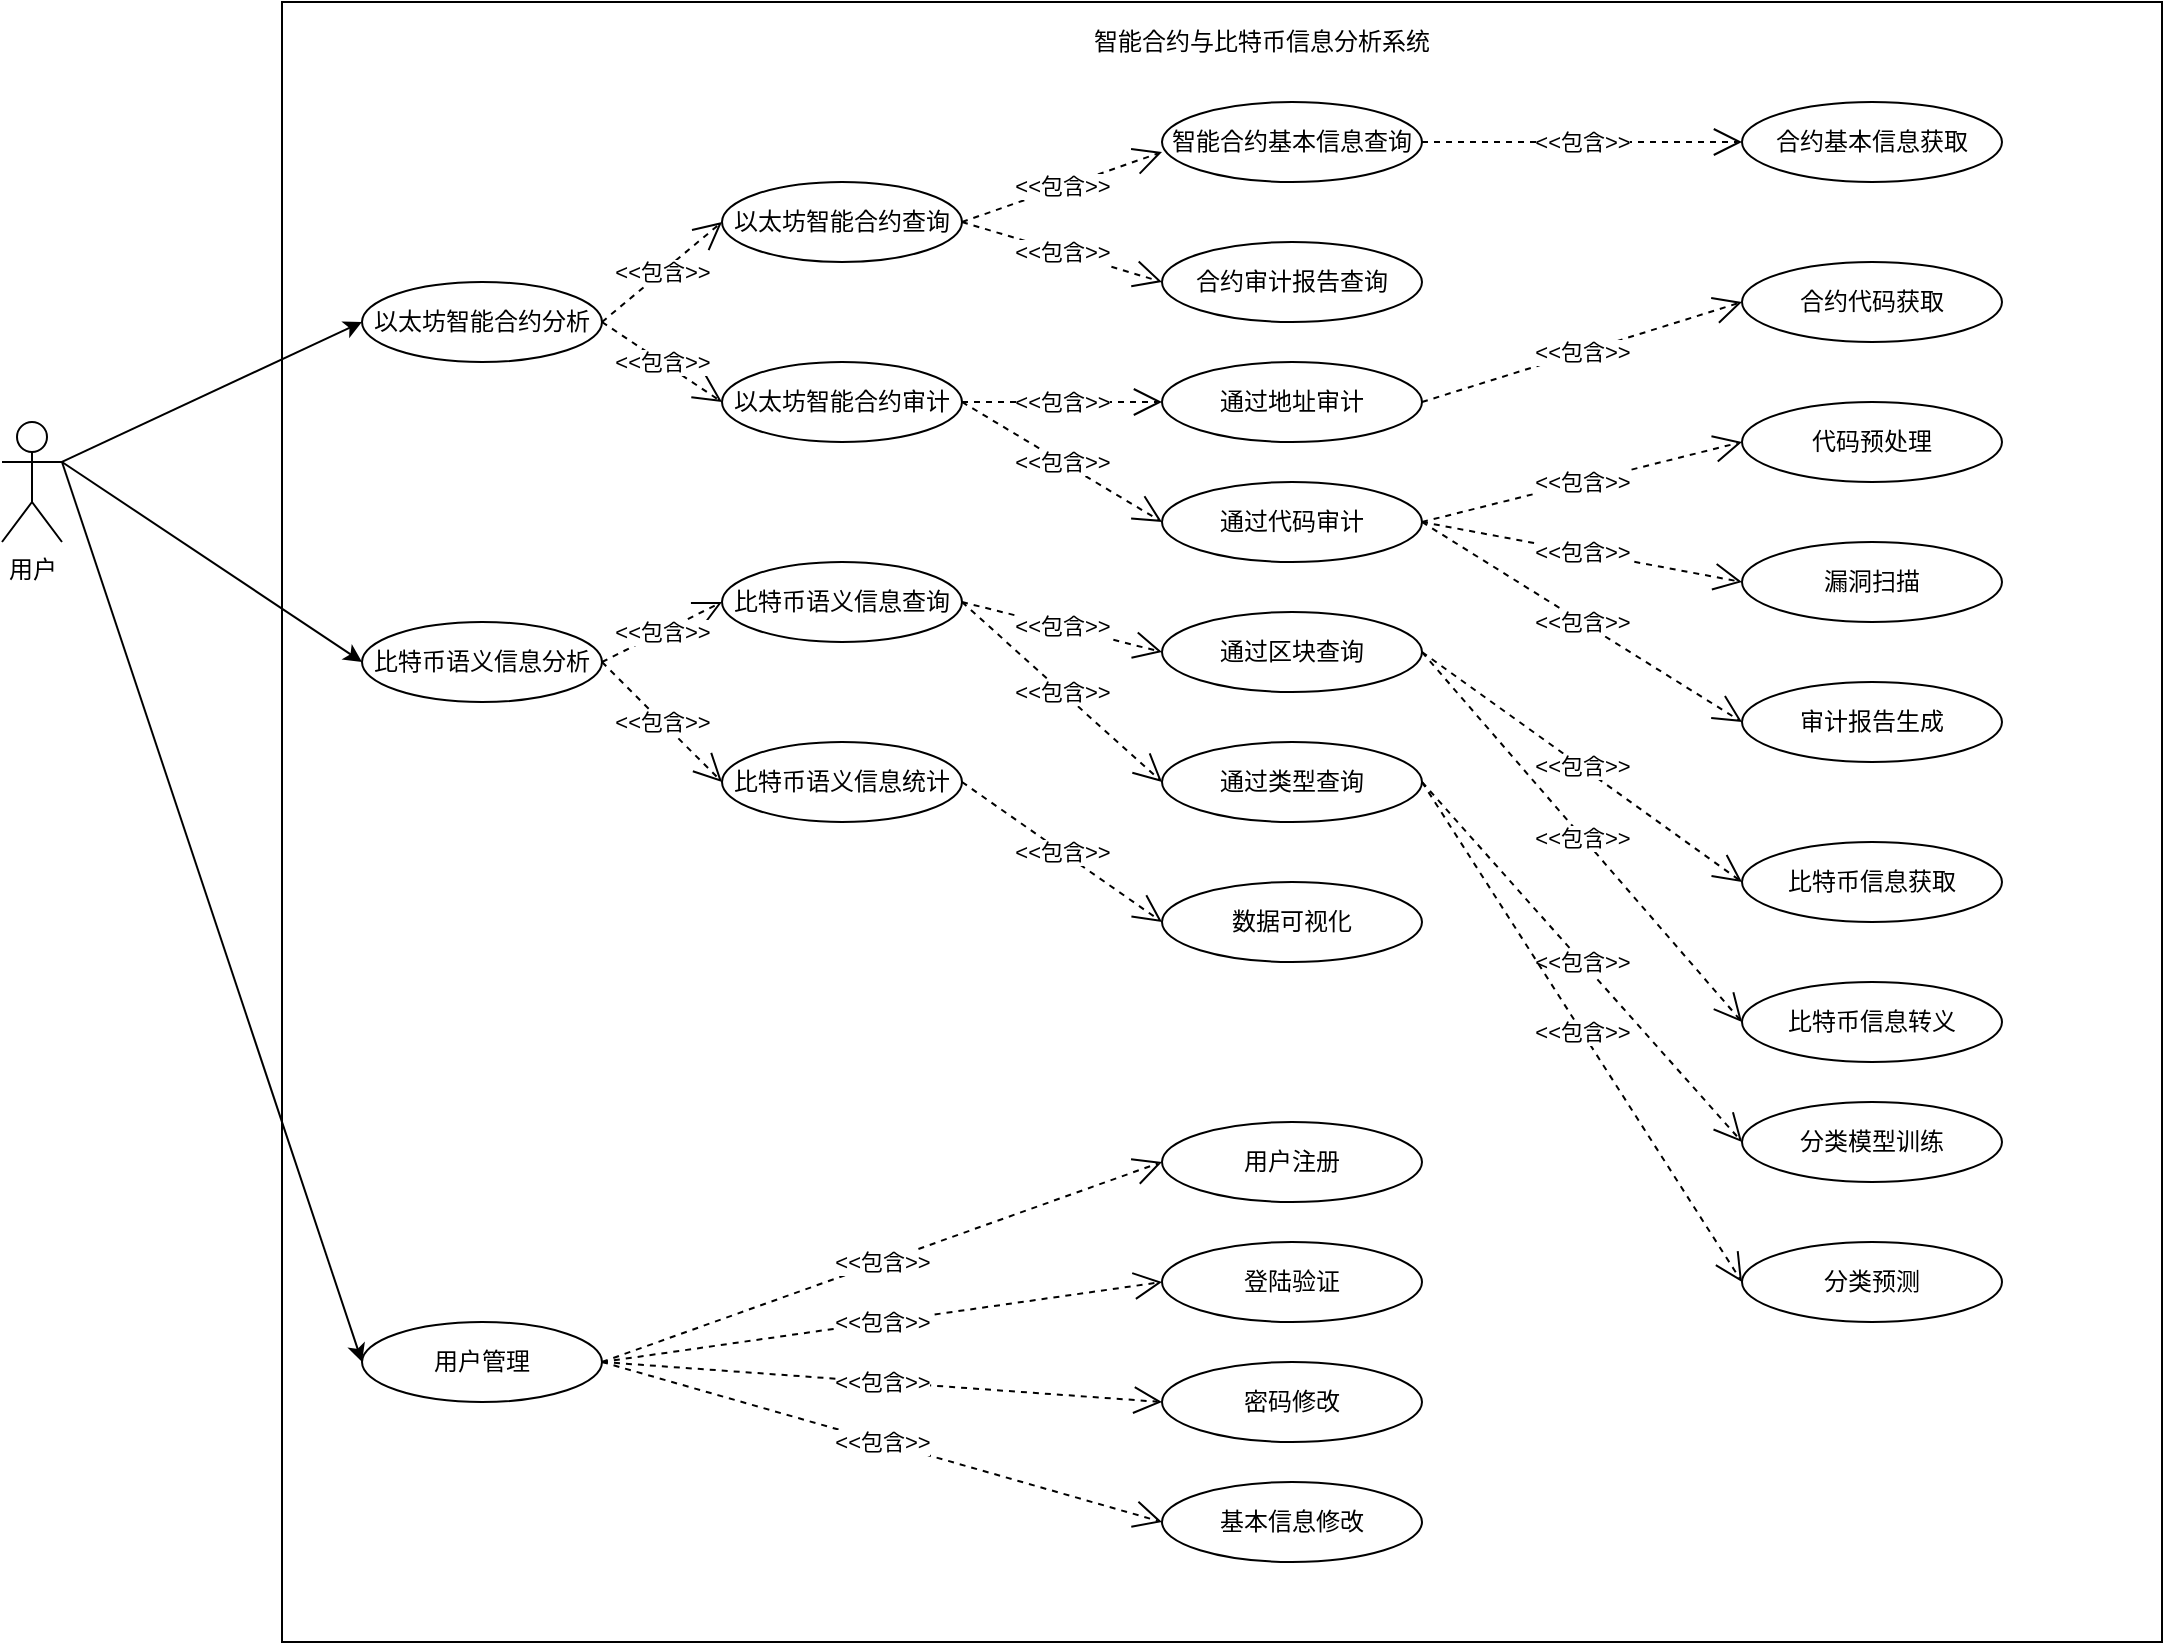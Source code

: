 <mxfile version="14.7.0" type="github">
  <diagram id="90IDWgGwv996NUTPNuem" name="Page-1">
    <mxGraphModel dx="2580" dy="935" grid="1" gridSize="10" guides="1" tooltips="1" connect="1" arrows="1" fold="1" page="1" pageScale="1" pageWidth="850" pageHeight="1100" math="0" shadow="0">
      <root>
        <mxCell id="0" />
        <mxCell id="1" parent="0" />
        <mxCell id="Drm-NwM3W-UP_SvnV5Tc-9" value="" style="rounded=0;whiteSpace=wrap;html=1;" parent="1" vertex="1">
          <mxGeometry x="120" y="140" width="940" height="820" as="geometry" />
        </mxCell>
        <mxCell id="WsCPyfnsRkTQpv4k7r7G-1" value="用户" style="shape=umlActor;verticalLabelPosition=bottom;verticalAlign=top;html=1;outlineConnect=0;" parent="1" vertex="1">
          <mxGeometry x="-20" y="350" width="30" height="60" as="geometry" />
        </mxCell>
        <mxCell id="WsCPyfnsRkTQpv4k7r7G-6" value="以太坊智能合约查询" style="ellipse;whiteSpace=wrap;html=1;" parent="1" vertex="1">
          <mxGeometry x="340" y="230" width="120" height="40" as="geometry" />
        </mxCell>
        <mxCell id="WsCPyfnsRkTQpv4k7r7G-7" value="比特币语义信息查询" style="ellipse;whiteSpace=wrap;html=1;" parent="1" vertex="1">
          <mxGeometry x="340" y="420" width="120" height="40" as="geometry" />
        </mxCell>
        <mxCell id="WsCPyfnsRkTQpv4k7r7G-9" value="以太坊智能合约审计" style="ellipse;whiteSpace=wrap;html=1;" parent="1" vertex="1">
          <mxGeometry x="340" y="320" width="120" height="40" as="geometry" />
        </mxCell>
        <mxCell id="WsCPyfnsRkTQpv4k7r7G-10" value="比特币语义信息统计" style="ellipse;whiteSpace=wrap;html=1;" parent="1" vertex="1">
          <mxGeometry x="340" y="510" width="120" height="40" as="geometry" />
        </mxCell>
        <mxCell id="WsCPyfnsRkTQpv4k7r7G-14" value="&amp;lt;&amp;lt;包含&amp;gt;&amp;gt;" style="endArrow=open;endSize=12;dashed=1;html=1;entryX=0;entryY=0.625;entryDx=0;entryDy=0;entryPerimeter=0;exitX=1;exitY=0.5;exitDx=0;exitDy=0;" parent="1" source="WsCPyfnsRkTQpv4k7r7G-6" target="WsCPyfnsRkTQpv4k7r7G-15" edge="1">
          <mxGeometry width="160" relative="1" as="geometry">
            <mxPoint x="330" y="250" as="sourcePoint" />
            <mxPoint x="460" y="290" as="targetPoint" />
            <Array as="points" />
          </mxGeometry>
        </mxCell>
        <mxCell id="WsCPyfnsRkTQpv4k7r7G-15" value="智能合约基本信息查询" style="ellipse;whiteSpace=wrap;html=1;" parent="1" vertex="1">
          <mxGeometry x="560" y="190" width="130" height="40" as="geometry" />
        </mxCell>
        <mxCell id="WsCPyfnsRkTQpv4k7r7G-16" value="合约审计报告查询" style="ellipse;whiteSpace=wrap;html=1;" parent="1" vertex="1">
          <mxGeometry x="560" y="260" width="130" height="40" as="geometry" />
        </mxCell>
        <mxCell id="WsCPyfnsRkTQpv4k7r7G-17" value="通过地址审计" style="ellipse;whiteSpace=wrap;html=1;" parent="1" vertex="1">
          <mxGeometry x="560" y="320" width="130" height="40" as="geometry" />
        </mxCell>
        <mxCell id="WsCPyfnsRkTQpv4k7r7G-18" value="通过代码审计" style="ellipse;whiteSpace=wrap;html=1;" parent="1" vertex="1">
          <mxGeometry x="560" y="380" width="130" height="40" as="geometry" />
        </mxCell>
        <mxCell id="WsCPyfnsRkTQpv4k7r7G-19" value="&amp;lt;&amp;lt;包含&amp;gt;&amp;gt;" style="endArrow=open;endSize=12;dashed=1;html=1;exitX=1;exitY=0.5;exitDx=0;exitDy=0;entryX=0;entryY=0.5;entryDx=0;entryDy=0;" parent="1" source="WsCPyfnsRkTQpv4k7r7G-6" target="WsCPyfnsRkTQpv4k7r7G-16" edge="1">
          <mxGeometry width="160" relative="1" as="geometry">
            <mxPoint x="310" y="300" as="sourcePoint" />
            <mxPoint x="470" y="250" as="targetPoint" />
            <Array as="points" />
          </mxGeometry>
        </mxCell>
        <mxCell id="WsCPyfnsRkTQpv4k7r7G-20" value="通过区块查询" style="ellipse;whiteSpace=wrap;html=1;" parent="1" vertex="1">
          <mxGeometry x="560" y="445" width="130" height="40" as="geometry" />
        </mxCell>
        <mxCell id="WsCPyfnsRkTQpv4k7r7G-21" value="通过类型查询" style="ellipse;whiteSpace=wrap;html=1;" parent="1" vertex="1">
          <mxGeometry x="560" y="510" width="130" height="40" as="geometry" />
        </mxCell>
        <mxCell id="WsCPyfnsRkTQpv4k7r7G-22" value="&amp;lt;&amp;lt;包含&amp;gt;&amp;gt;" style="endArrow=open;endSize=12;dashed=1;html=1;entryX=0;entryY=0.5;entryDx=0;entryDy=0;exitX=1;exitY=0.5;exitDx=0;exitDy=0;" parent="1" source="WsCPyfnsRkTQpv4k7r7G-9" target="WsCPyfnsRkTQpv4k7r7G-17" edge="1">
          <mxGeometry width="160" relative="1" as="geometry">
            <mxPoint x="330" y="420" as="sourcePoint" />
            <mxPoint x="490.668" y="434.282" as="targetPoint" />
            <Array as="points" />
          </mxGeometry>
        </mxCell>
        <mxCell id="WsCPyfnsRkTQpv4k7r7G-23" value="&amp;lt;&amp;lt;包含&amp;gt;&amp;gt;" style="endArrow=open;endSize=12;dashed=1;html=1;entryX=0;entryY=0.5;entryDx=0;entryDy=0;exitX=1;exitY=0.5;exitDx=0;exitDy=0;" parent="1" source="WsCPyfnsRkTQpv4k7r7G-9" target="WsCPyfnsRkTQpv4k7r7G-18" edge="1">
          <mxGeometry width="160" relative="1" as="geometry">
            <mxPoint x="314.67" y="445.72" as="sourcePoint" />
            <mxPoint x="475.338" y="460.002" as="targetPoint" />
            <Array as="points" />
          </mxGeometry>
        </mxCell>
        <mxCell id="WsCPyfnsRkTQpv4k7r7G-25" value="&amp;lt;&amp;lt;包含&amp;gt;&amp;gt;" style="endArrow=open;endSize=12;dashed=1;html=1;entryX=0;entryY=0.5;entryDx=0;entryDy=0;exitX=1;exitY=0.5;exitDx=0;exitDy=0;" parent="1" source="WsCPyfnsRkTQpv4k7r7G-7" target="WsCPyfnsRkTQpv4k7r7G-21" edge="1">
          <mxGeometry width="160" relative="1" as="geometry">
            <mxPoint x="270" y="560" as="sourcePoint" />
            <mxPoint x="430.668" y="574.282" as="targetPoint" />
            <Array as="points" />
          </mxGeometry>
        </mxCell>
        <mxCell id="6kvlaEkvdR_WCjKz4TJ5-3" value="" style="endArrow=classic;html=1;entryX=0;entryY=0.5;entryDx=0;entryDy=0;exitX=1;exitY=0.333;exitDx=0;exitDy=0;exitPerimeter=0;" parent="1" source="WsCPyfnsRkTQpv4k7r7G-1" target="6kvlaEkvdR_WCjKz4TJ5-13" edge="1">
          <mxGeometry width="50" height="50" relative="1" as="geometry">
            <mxPoint x="90" y="350" as="sourcePoint" />
            <mxPoint x="210" y="670" as="targetPoint" />
          </mxGeometry>
        </mxCell>
        <mxCell id="6kvlaEkvdR_WCjKz4TJ5-5" value="" style="endArrow=classic;html=1;exitX=1;exitY=0.333;exitDx=0;exitDy=0;exitPerimeter=0;entryX=0;entryY=0.5;entryDx=0;entryDy=0;" parent="1" source="WsCPyfnsRkTQpv4k7r7G-1" target="Drm-NwM3W-UP_SvnV5Tc-2" edge="1">
          <mxGeometry width="50" height="50" relative="1" as="geometry">
            <mxPoint x="100" y="370" as="sourcePoint" />
            <mxPoint x="150" y="310" as="targetPoint" />
          </mxGeometry>
        </mxCell>
        <mxCell id="6kvlaEkvdR_WCjKz4TJ5-13" value="用户管理" style="ellipse;whiteSpace=wrap;html=1;" parent="1" vertex="1">
          <mxGeometry x="160" y="800" width="120" height="40" as="geometry" />
        </mxCell>
        <mxCell id="6kvlaEkvdR_WCjKz4TJ5-14" value="&amp;lt;&amp;lt;包含&amp;gt;&amp;gt;" style="endArrow=open;endSize=12;dashed=1;html=1;entryX=0;entryY=0.5;entryDx=0;entryDy=0;exitX=1;exitY=0.5;exitDx=0;exitDy=0;" parent="1" source="WsCPyfnsRkTQpv4k7r7G-7" target="WsCPyfnsRkTQpv4k7r7G-20" edge="1">
          <mxGeometry width="160" relative="1" as="geometry">
            <mxPoint x="309.996" y="470.002" as="sourcePoint" />
            <mxPoint x="506.608" y="511.718" as="targetPoint" />
            <Array as="points" />
          </mxGeometry>
        </mxCell>
        <mxCell id="6kvlaEkvdR_WCjKz4TJ5-17" value="用户注册" style="ellipse;whiteSpace=wrap;html=1;" parent="1" vertex="1">
          <mxGeometry x="560" y="700" width="130" height="40" as="geometry" />
        </mxCell>
        <mxCell id="6kvlaEkvdR_WCjKz4TJ5-18" value="登陆验证" style="ellipse;whiteSpace=wrap;html=1;" parent="1" vertex="1">
          <mxGeometry x="560" y="760" width="130" height="40" as="geometry" />
        </mxCell>
        <mxCell id="6kvlaEkvdR_WCjKz4TJ5-22" value="密码修改" style="ellipse;whiteSpace=wrap;html=1;" parent="1" vertex="1">
          <mxGeometry x="560" y="820" width="130" height="40" as="geometry" />
        </mxCell>
        <mxCell id="6kvlaEkvdR_WCjKz4TJ5-23" value="基本信息修改" style="ellipse;whiteSpace=wrap;html=1;" parent="1" vertex="1">
          <mxGeometry x="560" y="880" width="130" height="40" as="geometry" />
        </mxCell>
        <mxCell id="6kvlaEkvdR_WCjKz4TJ5-30" value="&amp;lt;&amp;lt;包含&amp;gt;&amp;gt;" style="endArrow=open;endSize=12;dashed=1;html=1;entryX=0;entryY=0.5;entryDx=0;entryDy=0;exitX=1;exitY=0.5;exitDx=0;exitDy=0;" parent="1" source="6kvlaEkvdR_WCjKz4TJ5-13" target="6kvlaEkvdR_WCjKz4TJ5-17" edge="1">
          <mxGeometry width="160" relative="1" as="geometry">
            <mxPoint x="330" y="670" as="sourcePoint" />
            <mxPoint x="514.142" y="825.826" as="targetPoint" />
            <Array as="points" />
          </mxGeometry>
        </mxCell>
        <mxCell id="6kvlaEkvdR_WCjKz4TJ5-31" value="&amp;lt;&amp;lt;包含&amp;gt;&amp;gt;" style="endArrow=open;endSize=12;dashed=1;html=1;entryX=0;entryY=0.5;entryDx=0;entryDy=0;exitX=1;exitY=0.5;exitDx=0;exitDy=0;" parent="1" source="6kvlaEkvdR_WCjKz4TJ5-13" target="6kvlaEkvdR_WCjKz4TJ5-18" edge="1">
          <mxGeometry width="160" relative="1" as="geometry">
            <mxPoint x="330" y="670" as="sourcePoint" />
            <mxPoint x="509.142" y="825.826" as="targetPoint" />
            <Array as="points" />
          </mxGeometry>
        </mxCell>
        <mxCell id="6kvlaEkvdR_WCjKz4TJ5-32" value="&amp;lt;&amp;lt;包含&amp;gt;&amp;gt;" style="endArrow=open;endSize=12;dashed=1;html=1;entryX=0;entryY=0.5;entryDx=0;entryDy=0;exitX=1;exitY=0.5;exitDx=0;exitDy=0;" parent="1" source="6kvlaEkvdR_WCjKz4TJ5-13" target="6kvlaEkvdR_WCjKz4TJ5-22" edge="1">
          <mxGeometry width="160" relative="1" as="geometry">
            <mxPoint x="330" y="850" as="sourcePoint" />
            <mxPoint x="499.142" y="935.826" as="targetPoint" />
            <Array as="points" />
          </mxGeometry>
        </mxCell>
        <mxCell id="6kvlaEkvdR_WCjKz4TJ5-33" value="&amp;lt;&amp;lt;包含&amp;gt;&amp;gt;" style="endArrow=open;endSize=12;dashed=1;html=1;entryX=0;entryY=0.5;entryDx=0;entryDy=0;exitX=1;exitY=0.5;exitDx=0;exitDy=0;" parent="1" source="6kvlaEkvdR_WCjKz4TJ5-13" target="6kvlaEkvdR_WCjKz4TJ5-23" edge="1">
          <mxGeometry width="160" relative="1" as="geometry">
            <mxPoint x="320" y="850" as="sourcePoint" />
            <mxPoint x="499.142" y="935.826" as="targetPoint" />
            <Array as="points" />
          </mxGeometry>
        </mxCell>
        <mxCell id="6kvlaEkvdR_WCjKz4TJ5-35" value="智能合约与比特币信息分析系统" style="text;html=1;strokeColor=none;fillColor=none;align=center;verticalAlign=middle;whiteSpace=wrap;rounded=0;" parent="1" vertex="1">
          <mxGeometry x="490" y="150" width="240" height="20" as="geometry" />
        </mxCell>
        <mxCell id="6kvlaEkvdR_WCjKz4TJ5-36" value="合约基本信息获取" style="ellipse;whiteSpace=wrap;html=1;" parent="1" vertex="1">
          <mxGeometry x="850" y="190" width="130" height="40" as="geometry" />
        </mxCell>
        <mxCell id="6kvlaEkvdR_WCjKz4TJ5-37" value="合约代码获取" style="ellipse;whiteSpace=wrap;html=1;" parent="1" vertex="1">
          <mxGeometry x="850" y="270" width="130" height="40" as="geometry" />
        </mxCell>
        <mxCell id="6kvlaEkvdR_WCjKz4TJ5-38" value="代码预处理" style="ellipse;whiteSpace=wrap;html=1;" parent="1" vertex="1">
          <mxGeometry x="850" y="340" width="130" height="40" as="geometry" />
        </mxCell>
        <mxCell id="6kvlaEkvdR_WCjKz4TJ5-39" value="漏洞扫描" style="ellipse;whiteSpace=wrap;html=1;" parent="1" vertex="1">
          <mxGeometry x="850" y="410" width="130" height="40" as="geometry" />
        </mxCell>
        <mxCell id="6kvlaEkvdR_WCjKz4TJ5-40" value="审计报告生成" style="ellipse;whiteSpace=wrap;html=1;" parent="1" vertex="1">
          <mxGeometry x="850" y="480" width="130" height="40" as="geometry" />
        </mxCell>
        <mxCell id="6kvlaEkvdR_WCjKz4TJ5-41" value="比特币信息获取" style="ellipse;whiteSpace=wrap;html=1;" parent="1" vertex="1">
          <mxGeometry x="850" y="560" width="130" height="40" as="geometry" />
        </mxCell>
        <mxCell id="6kvlaEkvdR_WCjKz4TJ5-42" value="比特币信息转义" style="ellipse;whiteSpace=wrap;html=1;" parent="1" vertex="1">
          <mxGeometry x="850" y="630" width="130" height="40" as="geometry" />
        </mxCell>
        <mxCell id="6kvlaEkvdR_WCjKz4TJ5-43" value="分类模型训练" style="ellipse;whiteSpace=wrap;html=1;" parent="1" vertex="1">
          <mxGeometry x="850" y="690" width="130" height="40" as="geometry" />
        </mxCell>
        <mxCell id="6kvlaEkvdR_WCjKz4TJ5-44" value="分类预测" style="ellipse;whiteSpace=wrap;html=1;" parent="1" vertex="1">
          <mxGeometry x="850" y="760" width="130" height="40" as="geometry" />
        </mxCell>
        <mxCell id="6kvlaEkvdR_WCjKz4TJ5-45" value="&amp;lt;&amp;lt;包含&amp;gt;&amp;gt;" style="endArrow=open;endSize=12;dashed=1;html=1;entryX=0;entryY=0.5;entryDx=0;entryDy=0;exitX=1;exitY=0.5;exitDx=0;exitDy=0;" parent="1" source="WsCPyfnsRkTQpv4k7r7G-15" target="6kvlaEkvdR_WCjKz4TJ5-36" edge="1">
          <mxGeometry width="160" relative="1" as="geometry">
            <mxPoint x="620" y="215" as="sourcePoint" />
            <mxPoint x="780" y="190" as="targetPoint" />
            <Array as="points" />
          </mxGeometry>
        </mxCell>
        <mxCell id="6kvlaEkvdR_WCjKz4TJ5-46" value="&amp;lt;&amp;lt;包含&amp;gt;&amp;gt;" style="endArrow=open;endSize=12;dashed=1;html=1;entryX=0;entryY=0.5;entryDx=0;entryDy=0;exitX=1;exitY=0.5;exitDx=0;exitDy=0;" parent="1" source="WsCPyfnsRkTQpv4k7r7G-17" target="6kvlaEkvdR_WCjKz4TJ5-37" edge="1">
          <mxGeometry width="160" relative="1" as="geometry">
            <mxPoint x="620" y="345" as="sourcePoint" />
            <mxPoint x="750" y="320" as="targetPoint" />
            <Array as="points" />
          </mxGeometry>
        </mxCell>
        <mxCell id="6kvlaEkvdR_WCjKz4TJ5-50" value="&amp;lt;&amp;lt;包含&amp;gt;&amp;gt;" style="endArrow=open;endSize=12;dashed=1;html=1;exitX=1;exitY=0.5;exitDx=0;exitDy=0;entryX=0;entryY=0.5;entryDx=0;entryDy=0;" parent="1" source="WsCPyfnsRkTQpv4k7r7G-18" target="6kvlaEkvdR_WCjKz4TJ5-38" edge="1">
          <mxGeometry width="160" relative="1" as="geometry">
            <mxPoint x="630" y="360" as="sourcePoint" />
            <mxPoint x="750" y="290" as="targetPoint" />
            <Array as="points" />
          </mxGeometry>
        </mxCell>
        <mxCell id="6kvlaEkvdR_WCjKz4TJ5-51" value="&amp;lt;&amp;lt;包含&amp;gt;&amp;gt;" style="endArrow=open;endSize=12;dashed=1;html=1;entryX=0;entryY=0.5;entryDx=0;entryDy=0;exitX=1;exitY=0.5;exitDx=0;exitDy=0;" parent="1" source="WsCPyfnsRkTQpv4k7r7G-18" target="6kvlaEkvdR_WCjKz4TJ5-39" edge="1">
          <mxGeometry width="160" relative="1" as="geometry">
            <mxPoint x="620" y="410" as="sourcePoint" />
            <mxPoint x="770" y="410" as="targetPoint" />
            <Array as="points" />
          </mxGeometry>
        </mxCell>
        <mxCell id="6kvlaEkvdR_WCjKz4TJ5-52" value="&amp;lt;&amp;lt;包含&amp;gt;&amp;gt;" style="endArrow=open;endSize=12;dashed=1;html=1;entryX=0;entryY=0.5;entryDx=0;entryDy=0;exitX=1;exitY=0.5;exitDx=0;exitDy=0;" parent="1" source="WsCPyfnsRkTQpv4k7r7G-18" target="6kvlaEkvdR_WCjKz4TJ5-40" edge="1">
          <mxGeometry width="160" relative="1" as="geometry">
            <mxPoint x="620" y="410" as="sourcePoint" />
            <mxPoint x="750" y="450" as="targetPoint" />
            <Array as="points" />
          </mxGeometry>
        </mxCell>
        <mxCell id="6kvlaEkvdR_WCjKz4TJ5-53" value="&amp;lt;&amp;lt;包含&amp;gt;&amp;gt;" style="endArrow=open;endSize=12;dashed=1;html=1;entryX=0;entryY=0.5;entryDx=0;entryDy=0;exitX=1;exitY=0.5;exitDx=0;exitDy=0;" parent="1" source="WsCPyfnsRkTQpv4k7r7G-20" target="6kvlaEkvdR_WCjKz4TJ5-41" edge="1">
          <mxGeometry width="160" relative="1" as="geometry">
            <mxPoint x="630" y="420" as="sourcePoint" />
            <mxPoint x="760" y="400" as="targetPoint" />
            <Array as="points" />
          </mxGeometry>
        </mxCell>
        <mxCell id="6kvlaEkvdR_WCjKz4TJ5-54" value="&amp;lt;&amp;lt;包含&amp;gt;&amp;gt;" style="endArrow=open;endSize=12;dashed=1;html=1;entryX=0;entryY=0.5;entryDx=0;entryDy=0;exitX=1;exitY=0.5;exitDx=0;exitDy=0;" parent="1" source="WsCPyfnsRkTQpv4k7r7G-20" target="6kvlaEkvdR_WCjKz4TJ5-42" edge="1">
          <mxGeometry width="160" relative="1" as="geometry">
            <mxPoint x="620" y="480" as="sourcePoint" />
            <mxPoint x="750" y="460" as="targetPoint" />
            <Array as="points" />
          </mxGeometry>
        </mxCell>
        <mxCell id="6kvlaEkvdR_WCjKz4TJ5-55" value="&amp;lt;&amp;lt;包含&amp;gt;&amp;gt;" style="endArrow=open;endSize=12;dashed=1;html=1;entryX=0;entryY=0.5;entryDx=0;entryDy=0;exitX=1;exitY=0.5;exitDx=0;exitDy=0;" parent="1" source="WsCPyfnsRkTQpv4k7r7G-21" target="6kvlaEkvdR_WCjKz4TJ5-43" edge="1">
          <mxGeometry width="160" relative="1" as="geometry">
            <mxPoint x="620" y="540" as="sourcePoint" />
            <mxPoint x="750" y="520" as="targetPoint" />
            <Array as="points" />
          </mxGeometry>
        </mxCell>
        <mxCell id="6kvlaEkvdR_WCjKz4TJ5-56" value="&amp;lt;&amp;lt;包含&amp;gt;&amp;gt;" style="endArrow=open;endSize=12;dashed=1;html=1;entryX=0;entryY=0.5;entryDx=0;entryDy=0;exitX=1;exitY=0.5;exitDx=0;exitDy=0;" parent="1" source="WsCPyfnsRkTQpv4k7r7G-21" target="6kvlaEkvdR_WCjKz4TJ5-44" edge="1">
          <mxGeometry width="160" relative="1" as="geometry">
            <mxPoint x="620" y="540" as="sourcePoint" />
            <mxPoint x="750" y="520" as="targetPoint" />
            <Array as="points" />
          </mxGeometry>
        </mxCell>
        <mxCell id="6kvlaEkvdR_WCjKz4TJ5-58" value="数据可视化" style="ellipse;whiteSpace=wrap;html=1;" parent="1" vertex="1">
          <mxGeometry x="560" y="580" width="130" height="40" as="geometry" />
        </mxCell>
        <mxCell id="6kvlaEkvdR_WCjKz4TJ5-59" value="&amp;lt;&amp;lt;包含&amp;gt;&amp;gt;" style="endArrow=open;endSize=12;dashed=1;html=1;entryX=0;entryY=0.5;entryDx=0;entryDy=0;exitX=1;exitY=0.5;exitDx=0;exitDy=0;" parent="1" source="WsCPyfnsRkTQpv4k7r7G-10" target="6kvlaEkvdR_WCjKz4TJ5-58" edge="1">
          <mxGeometry width="160" relative="1" as="geometry">
            <mxPoint x="330" y="530" as="sourcePoint" />
            <mxPoint x="490.0" y="630" as="targetPoint" />
            <Array as="points" />
          </mxGeometry>
        </mxCell>
        <mxCell id="Drm-NwM3W-UP_SvnV5Tc-2" value="以太坊智能合约分析" style="ellipse;whiteSpace=wrap;html=1;" parent="1" vertex="1">
          <mxGeometry x="160" y="280" width="120" height="40" as="geometry" />
        </mxCell>
        <mxCell id="Drm-NwM3W-UP_SvnV5Tc-3" value="比特币语义信息分析" style="ellipse;whiteSpace=wrap;html=1;" parent="1" vertex="1">
          <mxGeometry x="160" y="450" width="120" height="40" as="geometry" />
        </mxCell>
        <mxCell id="Drm-NwM3W-UP_SvnV5Tc-4" value="" style="endArrow=classic;html=1;exitX=1;exitY=0.333;exitDx=0;exitDy=0;exitPerimeter=0;entryX=0;entryY=0.5;entryDx=0;entryDy=0;" parent="1" source="WsCPyfnsRkTQpv4k7r7G-1" target="Drm-NwM3W-UP_SvnV5Tc-3" edge="1">
          <mxGeometry width="50" height="50" relative="1" as="geometry">
            <mxPoint x="100" y="400" as="sourcePoint" />
            <mxPoint x="160" y="320" as="targetPoint" />
          </mxGeometry>
        </mxCell>
        <mxCell id="Drm-NwM3W-UP_SvnV5Tc-5" value="&amp;lt;&amp;lt;包含&amp;gt;&amp;gt;" style="endArrow=open;endSize=12;dashed=1;html=1;entryX=0;entryY=0.5;entryDx=0;entryDy=0;exitX=1;exitY=0.5;exitDx=0;exitDy=0;" parent="1" source="Drm-NwM3W-UP_SvnV5Tc-2" target="WsCPyfnsRkTQpv4k7r7G-6" edge="1">
          <mxGeometry width="160" relative="1" as="geometry">
            <mxPoint x="460.0" y="260" as="sourcePoint" />
            <mxPoint x="560" y="235" as="targetPoint" />
            <Array as="points" />
          </mxGeometry>
        </mxCell>
        <mxCell id="Drm-NwM3W-UP_SvnV5Tc-6" value="&amp;lt;&amp;lt;包含&amp;gt;&amp;gt;" style="endArrow=open;endSize=12;dashed=1;html=1;entryX=0;entryY=0.5;entryDx=0;entryDy=0;exitX=1;exitY=0.5;exitDx=0;exitDy=0;" parent="1" source="Drm-NwM3W-UP_SvnV5Tc-2" target="WsCPyfnsRkTQpv4k7r7G-9" edge="1">
          <mxGeometry width="160" relative="1" as="geometry">
            <mxPoint x="290" y="310.0" as="sourcePoint" />
            <mxPoint x="340.0" y="260" as="targetPoint" />
            <Array as="points" />
          </mxGeometry>
        </mxCell>
        <mxCell id="Drm-NwM3W-UP_SvnV5Tc-7" value="&amp;lt;&amp;lt;包含&amp;gt;&amp;gt;" style="endArrow=open;endSize=12;dashed=1;html=1;entryX=0;entryY=0.5;entryDx=0;entryDy=0;exitX=1;exitY=0.5;exitDx=0;exitDy=0;" parent="1" source="Drm-NwM3W-UP_SvnV5Tc-3" target="WsCPyfnsRkTQpv4k7r7G-7" edge="1">
          <mxGeometry width="160" relative="1" as="geometry">
            <mxPoint x="300" y="320.0" as="sourcePoint" />
            <mxPoint x="350.0" y="270" as="targetPoint" />
            <Array as="points" />
          </mxGeometry>
        </mxCell>
        <mxCell id="Drm-NwM3W-UP_SvnV5Tc-8" value="&amp;lt;&amp;lt;包含&amp;gt;&amp;gt;" style="endArrow=open;endSize=12;dashed=1;html=1;entryX=0;entryY=0.5;entryDx=0;entryDy=0;exitX=1;exitY=0.5;exitDx=0;exitDy=0;" parent="1" source="Drm-NwM3W-UP_SvnV5Tc-3" target="WsCPyfnsRkTQpv4k7r7G-10" edge="1">
          <mxGeometry width="160" relative="1" as="geometry">
            <mxPoint x="310" y="330.0" as="sourcePoint" />
            <mxPoint x="360.0" y="280" as="targetPoint" />
            <Array as="points" />
          </mxGeometry>
        </mxCell>
      </root>
    </mxGraphModel>
  </diagram>
</mxfile>
